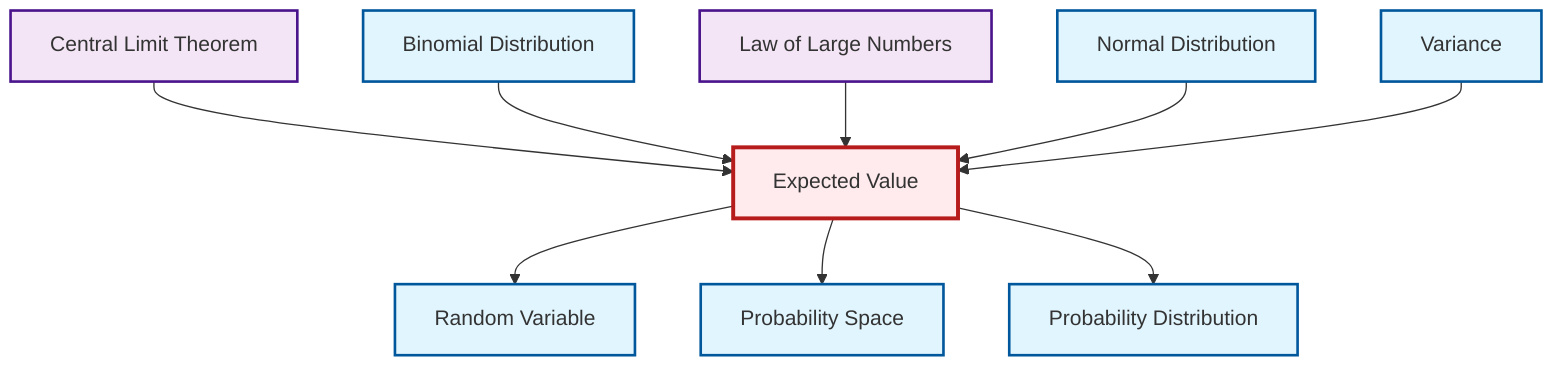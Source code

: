 graph TD
    classDef definition fill:#e1f5fe,stroke:#01579b,stroke-width:2px
    classDef theorem fill:#f3e5f5,stroke:#4a148c,stroke-width:2px
    classDef axiom fill:#fff3e0,stroke:#e65100,stroke-width:2px
    classDef example fill:#e8f5e9,stroke:#1b5e20,stroke-width:2px
    classDef current fill:#ffebee,stroke:#b71c1c,stroke-width:3px
    def-random-variable["Random Variable"]:::definition
    def-probability-space["Probability Space"]:::definition
    thm-law-of-large-numbers["Law of Large Numbers"]:::theorem
    thm-central-limit["Central Limit Theorem"]:::theorem
    def-expectation["Expected Value"]:::definition
    def-probability-distribution["Probability Distribution"]:::definition
    def-binomial-distribution["Binomial Distribution"]:::definition
    def-normal-distribution["Normal Distribution"]:::definition
    def-variance["Variance"]:::definition
    def-expectation --> def-random-variable
    def-expectation --> def-probability-space
    thm-central-limit --> def-expectation
    def-binomial-distribution --> def-expectation
    thm-law-of-large-numbers --> def-expectation
    def-expectation --> def-probability-distribution
    def-normal-distribution --> def-expectation
    def-variance --> def-expectation
    class def-expectation current